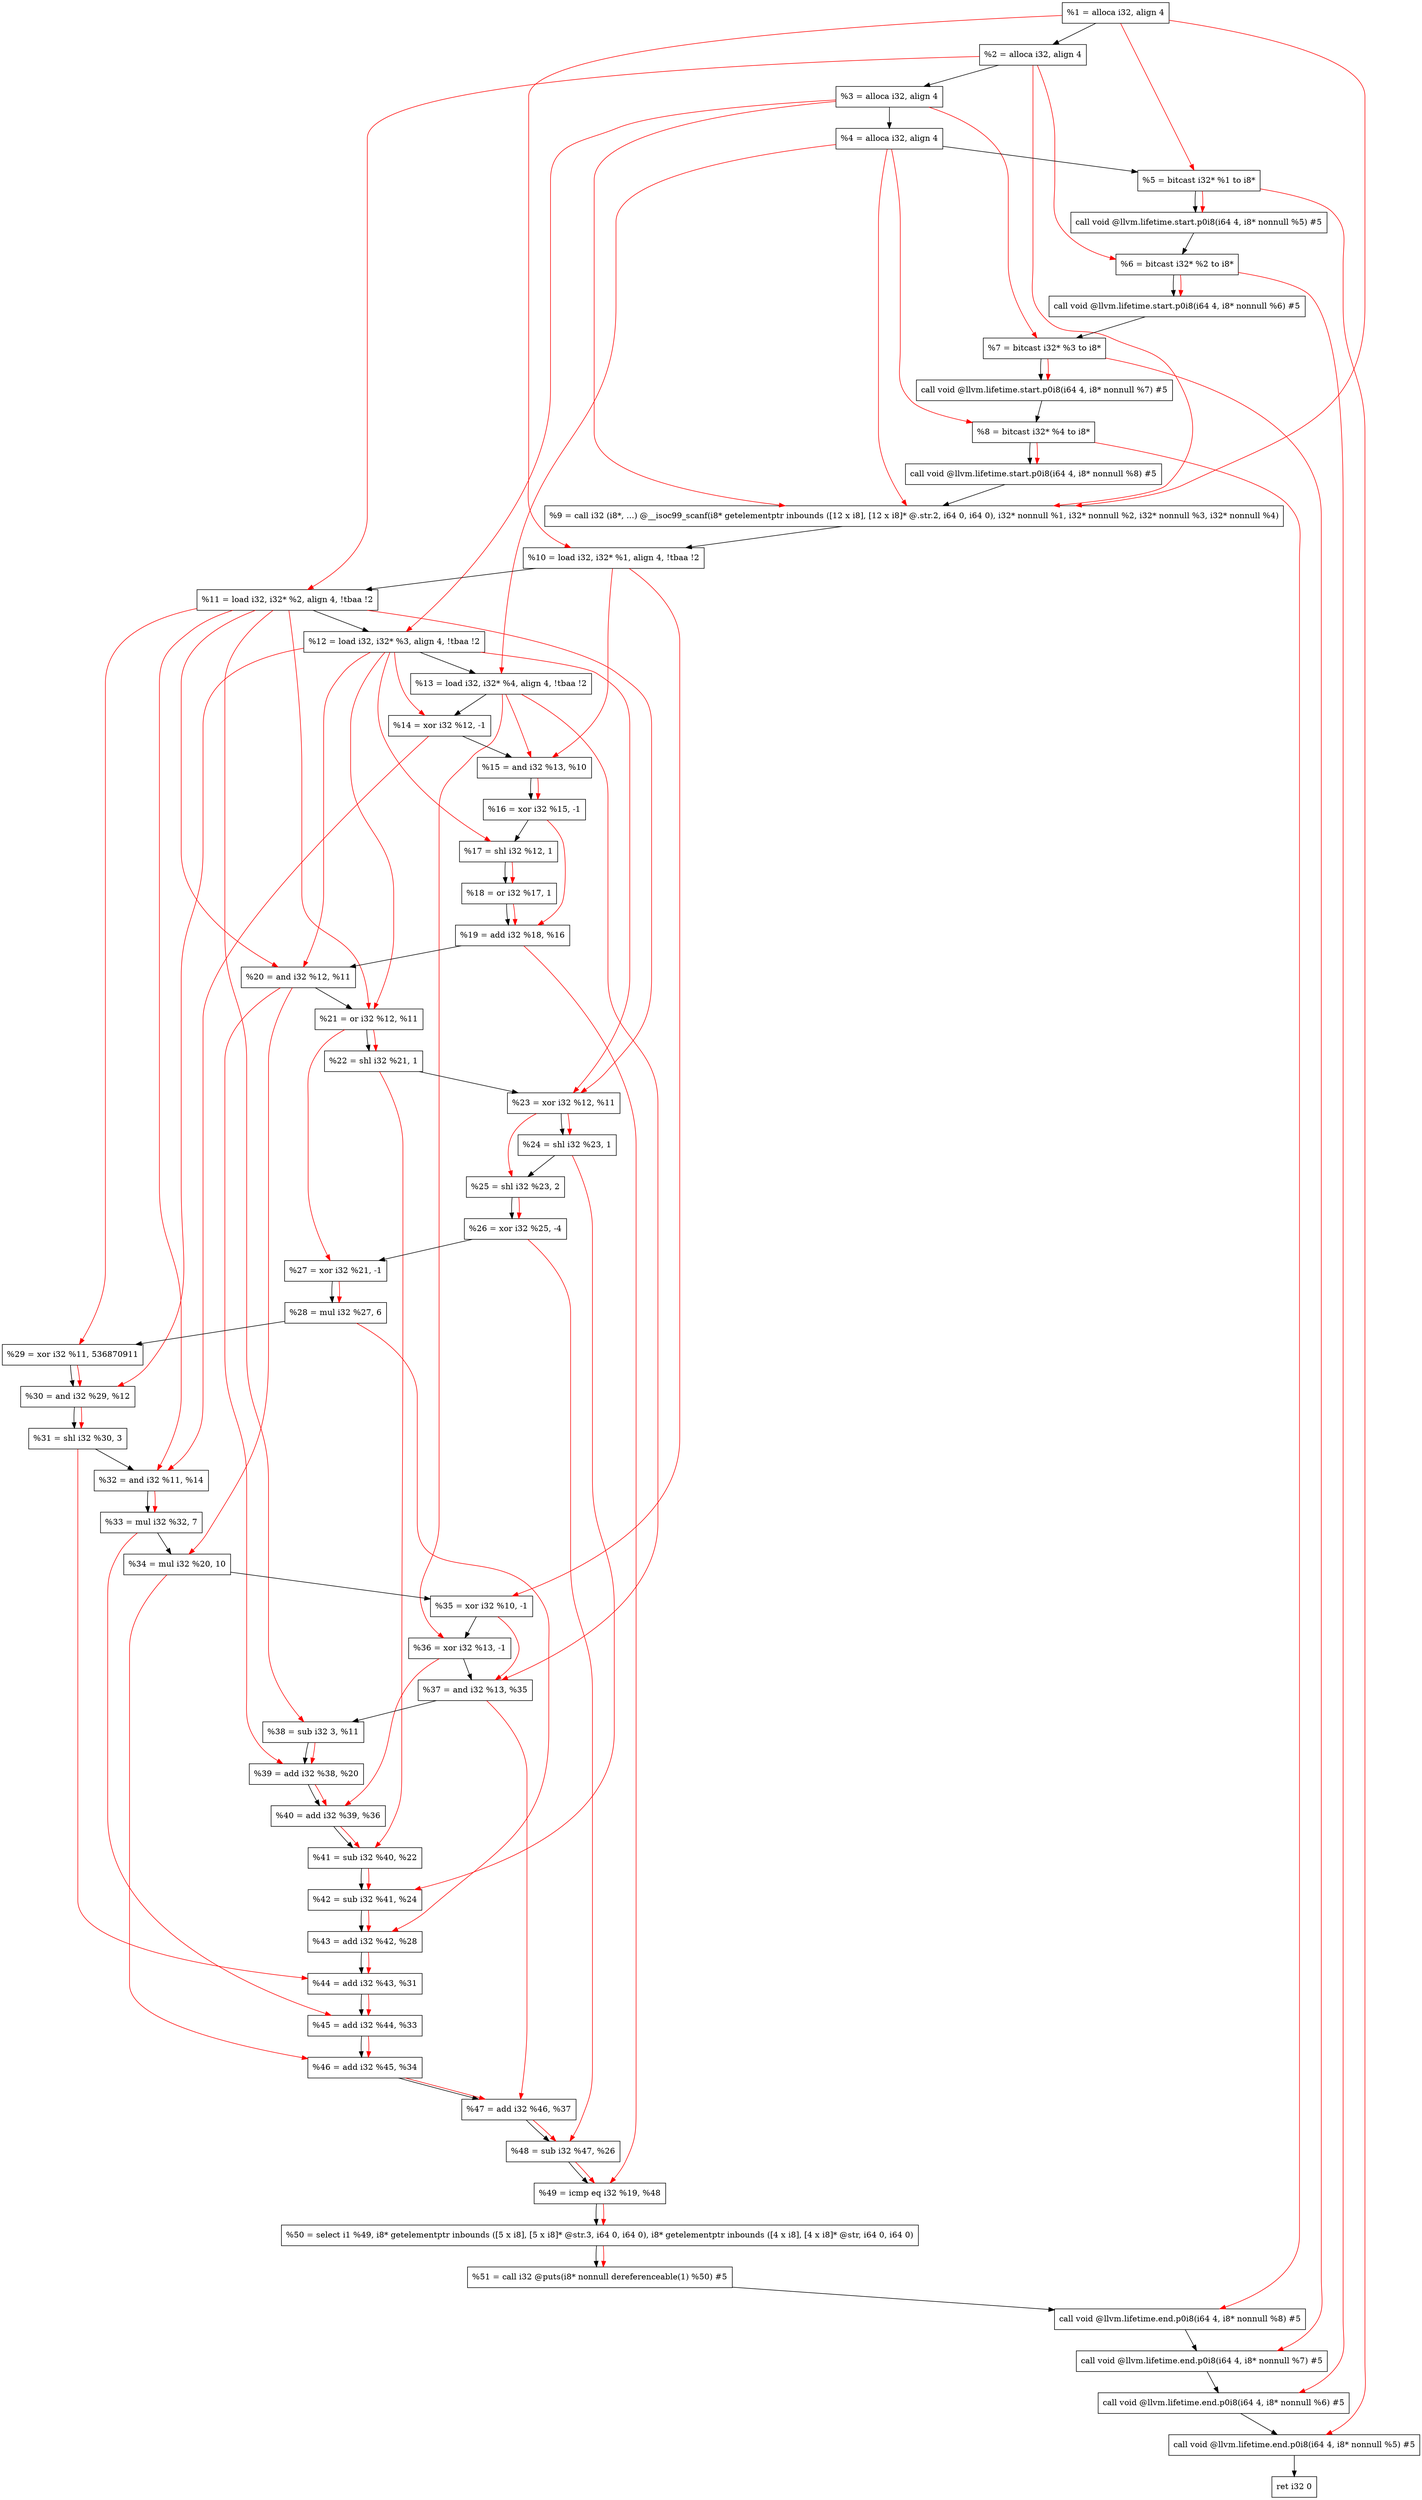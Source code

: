 digraph "DFG for'main' function" {
	Node0xb4a9f8[shape=record, label="  %1 = alloca i32, align 4"];
	Node0xb4aa78[shape=record, label="  %2 = alloca i32, align 4"];
	Node0xb4ab08[shape=record, label="  %3 = alloca i32, align 4"];
	Node0xb4ab68[shape=record, label="  %4 = alloca i32, align 4"];
	Node0xb4ac18[shape=record, label="  %5 = bitcast i32* %1 to i8*"];
	Node0xb4b048[shape=record, label="  call void @llvm.lifetime.start.p0i8(i64 4, i8* nonnull %5) #5"];
	Node0xb4b128[shape=record, label="  %6 = bitcast i32* %2 to i8*"];
	Node0xb4b228[shape=record, label="  call void @llvm.lifetime.start.p0i8(i64 4, i8* nonnull %6) #5"];
	Node0xb4b2e8[shape=record, label="  %7 = bitcast i32* %3 to i8*"];
	Node0xb4b398[shape=record, label="  call void @llvm.lifetime.start.p0i8(i64 4, i8* nonnull %7) #5"];
	Node0xb4b458[shape=record, label="  %8 = bitcast i32* %4 to i8*"];
	Node0xb4b508[shape=record, label="  call void @llvm.lifetime.start.p0i8(i64 4, i8* nonnull %8) #5"];
	Node0xb45a80[shape=record, label="  %9 = call i32 (i8*, ...) @__isoc99_scanf(i8* getelementptr inbounds ([12 x i8], [12 x i8]* @.str.2, i64 0, i64 0), i32* nonnull %1, i32* nonnull %2, i32* nonnull %3, i32* nonnull %4)"];
	Node0xb4b708[shape=record, label="  %10 = load i32, i32* %1, align 4, !tbaa !2"];
	Node0xb4c678[shape=record, label="  %11 = load i32, i32* %2, align 4, !tbaa !2"];
	Node0xb4cce8[shape=record, label="  %12 = load i32, i32* %3, align 4, !tbaa !2"];
	Node0xb4cd48[shape=record, label="  %13 = load i32, i32* %4, align 4, !tbaa !2"];
	Node0xb4cdc0[shape=record, label="  %14 = xor i32 %12, -1"];
	Node0xb4ce30[shape=record, label="  %15 = and i32 %13, %10"];
	Node0xb4cea0[shape=record, label="  %16 = xor i32 %15, -1"];
	Node0xb4cf10[shape=record, label="  %17 = shl i32 %12, 1"];
	Node0xb4cf80[shape=record, label="  %18 = or i32 %17, 1"];
	Node0xb4cff0[shape=record, label="  %19 = add i32 %18, %16"];
	Node0xb4d060[shape=record, label="  %20 = and i32 %12, %11"];
	Node0xb4d0d0[shape=record, label="  %21 = or i32 %12, %11"];
	Node0xb4d140[shape=record, label="  %22 = shl i32 %21, 1"];
	Node0xb4d1b0[shape=record, label="  %23 = xor i32 %12, %11"];
	Node0xb4d220[shape=record, label="  %24 = shl i32 %23, 1"];
	Node0xb4d290[shape=record, label="  %25 = shl i32 %23, 2"];
	Node0xb4d300[shape=record, label="  %26 = xor i32 %25, -4"];
	Node0xb4d370[shape=record, label="  %27 = xor i32 %21, -1"];
	Node0xb4d3e0[shape=record, label="  %28 = mul i32 %27, 6"];
	Node0xb4d450[shape=record, label="  %29 = xor i32 %11, 536870911"];
	Node0xb4d4c0[shape=record, label="  %30 = and i32 %29, %12"];
	Node0xb4d530[shape=record, label="  %31 = shl i32 %30, 3"];
	Node0xb4d5a0[shape=record, label="  %32 = and i32 %11, %14"];
	Node0xb4d610[shape=record, label="  %33 = mul i32 %32, 7"];
	Node0xb4d680[shape=record, label="  %34 = mul i32 %20, 10"];
	Node0xb4d6f0[shape=record, label="  %35 = xor i32 %10, -1"];
	Node0xb4d760[shape=record, label="  %36 = xor i32 %13, -1"];
	Node0xb4d7d0[shape=record, label="  %37 = and i32 %13, %35"];
	Node0xb4d840[shape=record, label="  %38 = sub i32 3, %11"];
	Node0xb4d8b0[shape=record, label="  %39 = add i32 %38, %20"];
	Node0xb4d920[shape=record, label="  %40 = add i32 %39, %36"];
	Node0xb4d990[shape=record, label="  %41 = sub i32 %40, %22"];
	Node0xb4da00[shape=record, label="  %42 = sub i32 %41, %24"];
	Node0xb4da70[shape=record, label="  %43 = add i32 %42, %28"];
	Node0xb4dae0[shape=record, label="  %44 = add i32 %43, %31"];
	Node0xb4db50[shape=record, label="  %45 = add i32 %44, %33"];
	Node0xb4dbc0[shape=record, label="  %46 = add i32 %45, %34"];
	Node0xb4dc30[shape=record, label="  %47 = add i32 %46, %37"];
	Node0xb4dca0[shape=record, label="  %48 = sub i32 %47, %26"];
	Node0xb4dd10[shape=record, label="  %49 = icmp eq i32 %19, %48"];
	Node0xaea8b8[shape=record, label="  %50 = select i1 %49, i8* getelementptr inbounds ([5 x i8], [5 x i8]* @str.3, i64 0, i64 0), i8* getelementptr inbounds ([4 x i8], [4 x i8]* @str, i64 0, i64 0)"];
	Node0xb4dda0[shape=record, label="  %51 = call i32 @puts(i8* nonnull dereferenceable(1) %50) #5"];
	Node0xb4e048[shape=record, label="  call void @llvm.lifetime.end.p0i8(i64 4, i8* nonnull %8) #5"];
	Node0xb4e1a8[shape=record, label="  call void @llvm.lifetime.end.p0i8(i64 4, i8* nonnull %7) #5"];
	Node0xb4e2b8[shape=record, label="  call void @llvm.lifetime.end.p0i8(i64 4, i8* nonnull %6) #5"];
	Node0xb4e3c8[shape=record, label="  call void @llvm.lifetime.end.p0i8(i64 4, i8* nonnull %5) #5"];
	Node0xb4e488[shape=record, label="  ret i32 0"];
	Node0xb4a9f8 -> Node0xb4aa78;
	Node0xb4aa78 -> Node0xb4ab08;
	Node0xb4ab08 -> Node0xb4ab68;
	Node0xb4ab68 -> Node0xb4ac18;
	Node0xb4ac18 -> Node0xb4b048;
	Node0xb4b048 -> Node0xb4b128;
	Node0xb4b128 -> Node0xb4b228;
	Node0xb4b228 -> Node0xb4b2e8;
	Node0xb4b2e8 -> Node0xb4b398;
	Node0xb4b398 -> Node0xb4b458;
	Node0xb4b458 -> Node0xb4b508;
	Node0xb4b508 -> Node0xb45a80;
	Node0xb45a80 -> Node0xb4b708;
	Node0xb4b708 -> Node0xb4c678;
	Node0xb4c678 -> Node0xb4cce8;
	Node0xb4cce8 -> Node0xb4cd48;
	Node0xb4cd48 -> Node0xb4cdc0;
	Node0xb4cdc0 -> Node0xb4ce30;
	Node0xb4ce30 -> Node0xb4cea0;
	Node0xb4cea0 -> Node0xb4cf10;
	Node0xb4cf10 -> Node0xb4cf80;
	Node0xb4cf80 -> Node0xb4cff0;
	Node0xb4cff0 -> Node0xb4d060;
	Node0xb4d060 -> Node0xb4d0d0;
	Node0xb4d0d0 -> Node0xb4d140;
	Node0xb4d140 -> Node0xb4d1b0;
	Node0xb4d1b0 -> Node0xb4d220;
	Node0xb4d220 -> Node0xb4d290;
	Node0xb4d290 -> Node0xb4d300;
	Node0xb4d300 -> Node0xb4d370;
	Node0xb4d370 -> Node0xb4d3e0;
	Node0xb4d3e0 -> Node0xb4d450;
	Node0xb4d450 -> Node0xb4d4c0;
	Node0xb4d4c0 -> Node0xb4d530;
	Node0xb4d530 -> Node0xb4d5a0;
	Node0xb4d5a0 -> Node0xb4d610;
	Node0xb4d610 -> Node0xb4d680;
	Node0xb4d680 -> Node0xb4d6f0;
	Node0xb4d6f0 -> Node0xb4d760;
	Node0xb4d760 -> Node0xb4d7d0;
	Node0xb4d7d0 -> Node0xb4d840;
	Node0xb4d840 -> Node0xb4d8b0;
	Node0xb4d8b0 -> Node0xb4d920;
	Node0xb4d920 -> Node0xb4d990;
	Node0xb4d990 -> Node0xb4da00;
	Node0xb4da00 -> Node0xb4da70;
	Node0xb4da70 -> Node0xb4dae0;
	Node0xb4dae0 -> Node0xb4db50;
	Node0xb4db50 -> Node0xb4dbc0;
	Node0xb4dbc0 -> Node0xb4dc30;
	Node0xb4dc30 -> Node0xb4dca0;
	Node0xb4dca0 -> Node0xb4dd10;
	Node0xb4dd10 -> Node0xaea8b8;
	Node0xaea8b8 -> Node0xb4dda0;
	Node0xb4dda0 -> Node0xb4e048;
	Node0xb4e048 -> Node0xb4e1a8;
	Node0xb4e1a8 -> Node0xb4e2b8;
	Node0xb4e2b8 -> Node0xb4e3c8;
	Node0xb4e3c8 -> Node0xb4e488;
edge [color=red]
	Node0xb4a9f8 -> Node0xb4ac18;
	Node0xb4ac18 -> Node0xb4b048;
	Node0xb4aa78 -> Node0xb4b128;
	Node0xb4b128 -> Node0xb4b228;
	Node0xb4ab08 -> Node0xb4b2e8;
	Node0xb4b2e8 -> Node0xb4b398;
	Node0xb4ab68 -> Node0xb4b458;
	Node0xb4b458 -> Node0xb4b508;
	Node0xb4a9f8 -> Node0xb45a80;
	Node0xb4aa78 -> Node0xb45a80;
	Node0xb4ab08 -> Node0xb45a80;
	Node0xb4ab68 -> Node0xb45a80;
	Node0xb4a9f8 -> Node0xb4b708;
	Node0xb4aa78 -> Node0xb4c678;
	Node0xb4ab08 -> Node0xb4cce8;
	Node0xb4ab68 -> Node0xb4cd48;
	Node0xb4cce8 -> Node0xb4cdc0;
	Node0xb4cd48 -> Node0xb4ce30;
	Node0xb4b708 -> Node0xb4ce30;
	Node0xb4ce30 -> Node0xb4cea0;
	Node0xb4cce8 -> Node0xb4cf10;
	Node0xb4cf10 -> Node0xb4cf80;
	Node0xb4cf80 -> Node0xb4cff0;
	Node0xb4cea0 -> Node0xb4cff0;
	Node0xb4cce8 -> Node0xb4d060;
	Node0xb4c678 -> Node0xb4d060;
	Node0xb4cce8 -> Node0xb4d0d0;
	Node0xb4c678 -> Node0xb4d0d0;
	Node0xb4d0d0 -> Node0xb4d140;
	Node0xb4cce8 -> Node0xb4d1b0;
	Node0xb4c678 -> Node0xb4d1b0;
	Node0xb4d1b0 -> Node0xb4d220;
	Node0xb4d1b0 -> Node0xb4d290;
	Node0xb4d290 -> Node0xb4d300;
	Node0xb4d0d0 -> Node0xb4d370;
	Node0xb4d370 -> Node0xb4d3e0;
	Node0xb4c678 -> Node0xb4d450;
	Node0xb4d450 -> Node0xb4d4c0;
	Node0xb4cce8 -> Node0xb4d4c0;
	Node0xb4d4c0 -> Node0xb4d530;
	Node0xb4c678 -> Node0xb4d5a0;
	Node0xb4cdc0 -> Node0xb4d5a0;
	Node0xb4d5a0 -> Node0xb4d610;
	Node0xb4d060 -> Node0xb4d680;
	Node0xb4b708 -> Node0xb4d6f0;
	Node0xb4cd48 -> Node0xb4d760;
	Node0xb4cd48 -> Node0xb4d7d0;
	Node0xb4d6f0 -> Node0xb4d7d0;
	Node0xb4c678 -> Node0xb4d840;
	Node0xb4d840 -> Node0xb4d8b0;
	Node0xb4d060 -> Node0xb4d8b0;
	Node0xb4d8b0 -> Node0xb4d920;
	Node0xb4d760 -> Node0xb4d920;
	Node0xb4d920 -> Node0xb4d990;
	Node0xb4d140 -> Node0xb4d990;
	Node0xb4d990 -> Node0xb4da00;
	Node0xb4d220 -> Node0xb4da00;
	Node0xb4da00 -> Node0xb4da70;
	Node0xb4d3e0 -> Node0xb4da70;
	Node0xb4da70 -> Node0xb4dae0;
	Node0xb4d530 -> Node0xb4dae0;
	Node0xb4dae0 -> Node0xb4db50;
	Node0xb4d610 -> Node0xb4db50;
	Node0xb4db50 -> Node0xb4dbc0;
	Node0xb4d680 -> Node0xb4dbc0;
	Node0xb4dbc0 -> Node0xb4dc30;
	Node0xb4d7d0 -> Node0xb4dc30;
	Node0xb4dc30 -> Node0xb4dca0;
	Node0xb4d300 -> Node0xb4dca0;
	Node0xb4cff0 -> Node0xb4dd10;
	Node0xb4dca0 -> Node0xb4dd10;
	Node0xb4dd10 -> Node0xaea8b8;
	Node0xaea8b8 -> Node0xb4dda0;
	Node0xb4b458 -> Node0xb4e048;
	Node0xb4b2e8 -> Node0xb4e1a8;
	Node0xb4b128 -> Node0xb4e2b8;
	Node0xb4ac18 -> Node0xb4e3c8;
}

